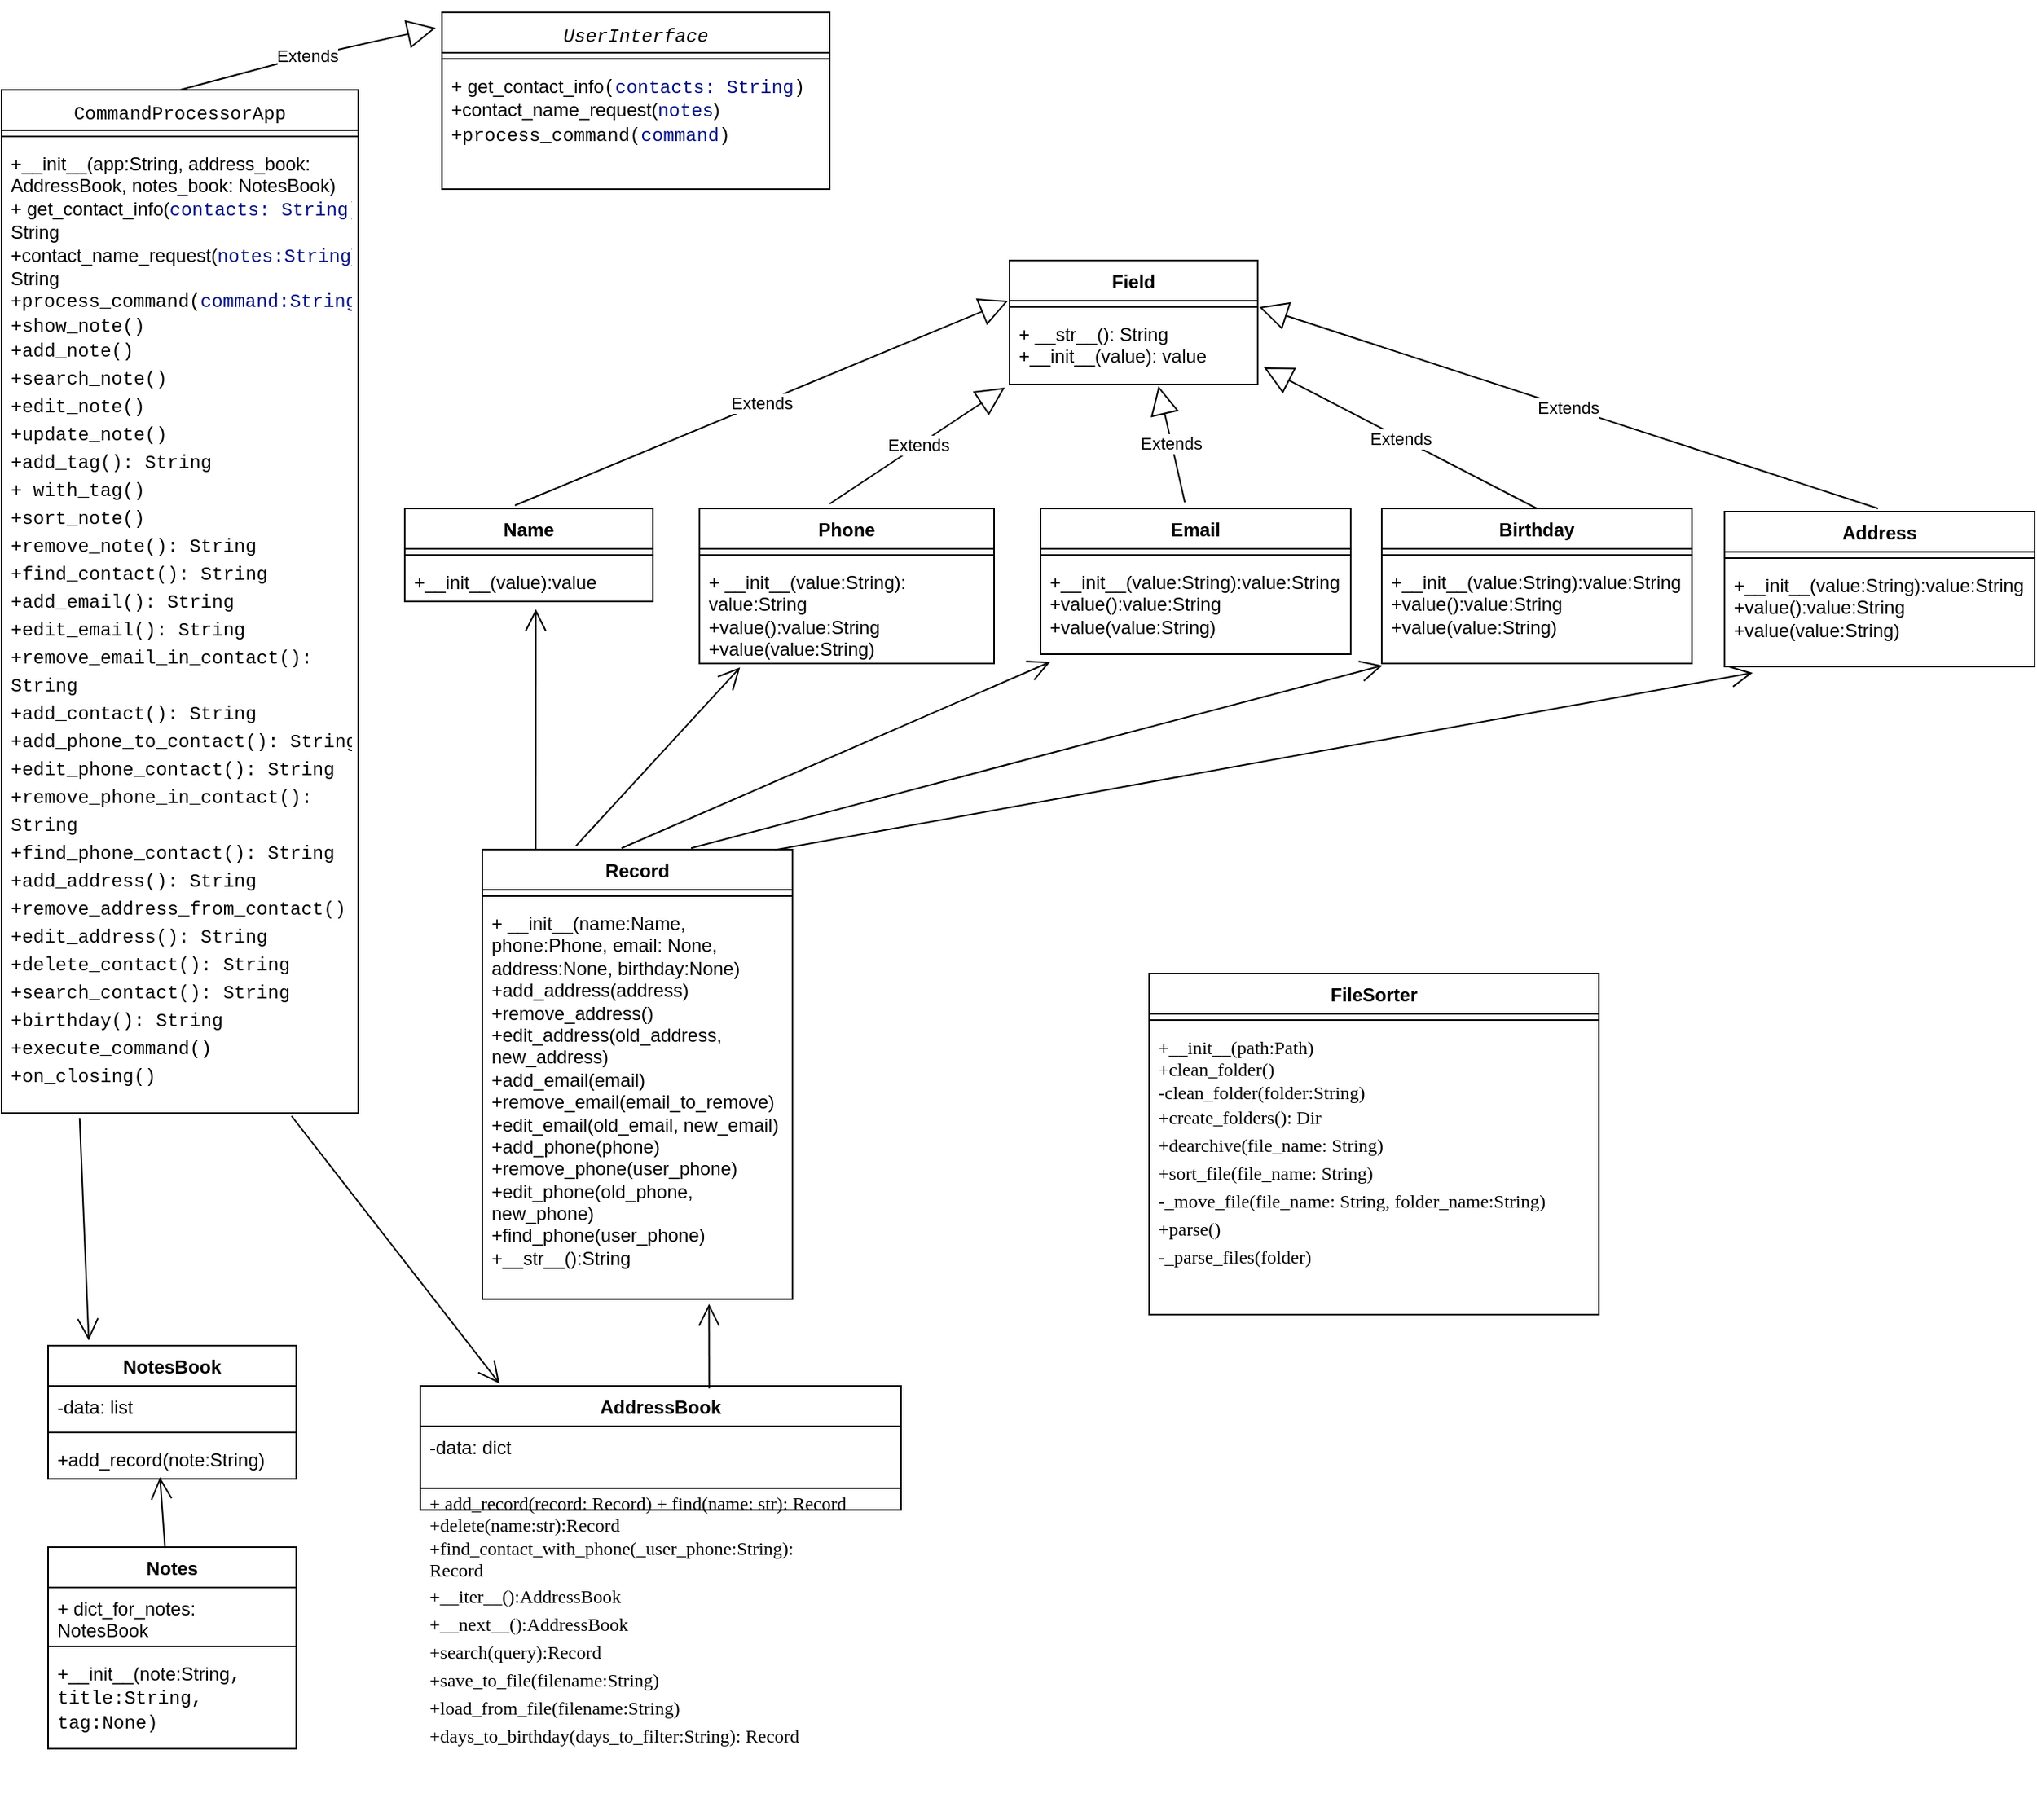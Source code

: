 <mxfile version="22.0.8" type="device">
  <diagram name="Страница — 1" id="DSC5auboE8x4wH4mGco6">
    <mxGraphModel dx="1487" dy="908" grid="1" gridSize="10" guides="1" tooltips="1" connect="1" arrows="1" fold="1" page="1" pageScale="1" pageWidth="827" pageHeight="1169" math="0" shadow="0">
      <root>
        <mxCell id="0" />
        <mxCell id="1" parent="0" />
        <mxCell id="z9wvdvK9RRz85Cf6ouh4-6" value="&lt;div style=&quot;font-weight: normal; text-align: start; background-color: rgb(255, 255, 255); font-family: Menlo, Monaco, &amp;quot;Courier New&amp;quot;, monospace; line-height: 18px;&quot;&gt;&lt;i&gt;UserInterface&lt;/i&gt;&lt;/div&gt;" style="swimlane;fontStyle=1;align=center;verticalAlign=top;childLayout=stackLayout;horizontal=1;startSize=26;horizontalStack=0;resizeParent=1;resizeParentMax=0;resizeLast=0;collapsible=1;marginBottom=0;whiteSpace=wrap;html=1;" vertex="1" parent="1">
          <mxGeometry x="334" y="240" width="250" height="114" as="geometry" />
        </mxCell>
        <mxCell id="z9wvdvK9RRz85Cf6ouh4-8" value="" style="line;strokeWidth=1;fillColor=none;align=left;verticalAlign=middle;spacingTop=-1;spacingLeft=3;spacingRight=3;rotatable=0;labelPosition=right;points=[];portConstraint=eastwest;strokeColor=inherit;" vertex="1" parent="z9wvdvK9RRz85Cf6ouh4-6">
          <mxGeometry y="26" width="250" height="8" as="geometry" />
        </mxCell>
        <mxCell id="z9wvdvK9RRz85Cf6ouh4-9" value="+&amp;nbsp;get_contact_info&lt;span style=&quot;font-family: Menlo, Monaco, &amp;quot;Courier New&amp;quot;, monospace; background-color: rgb(255, 255, 255);&quot;&gt;(&lt;/span&gt;&lt;span style=&quot;font-family: Menlo, Monaco, &amp;quot;Courier New&amp;quot;, monospace; background-color: rgb(255, 255, 255); color: rgb(0, 16, 128);&quot;&gt;contacts: String&lt;/span&gt;&lt;span style=&quot;font-family: Menlo, Monaco, &amp;quot;Courier New&amp;quot;, monospace; background-color: rgb(255, 255, 255);&quot;&gt;)&lt;/span&gt;&lt;br&gt;+contact_name_request(&lt;span style=&quot;font-family: Menlo, Monaco, &amp;quot;Courier New&amp;quot;, monospace; background-color: rgb(255, 255, 255); color: rgb(0, 16, 128);&quot;&gt;notes&lt;/span&gt;)&lt;br&gt;+&lt;span style=&quot;font-family: Menlo, Monaco, &amp;quot;Courier New&amp;quot;, monospace; background-color: rgb(255, 255, 255);&quot;&gt;process_command&lt;/span&gt;&lt;span style=&quot;font-family: Menlo, Monaco, &amp;quot;Courier New&amp;quot;, monospace; background-color: rgb(255, 255, 255);&quot;&gt;(&lt;/span&gt;&lt;span style=&quot;font-family: Menlo, Monaco, &amp;quot;Courier New&amp;quot;, monospace; background-color: rgb(255, 255, 255); color: rgb(0, 16, 128);&quot;&gt;command&lt;/span&gt;&lt;span style=&quot;font-family: Menlo, Monaco, &amp;quot;Courier New&amp;quot;, monospace; background-color: rgb(255, 255, 255);&quot;&gt;)&lt;/span&gt;" style="text;strokeColor=none;fillColor=none;align=left;verticalAlign=top;spacingLeft=4;spacingRight=4;overflow=hidden;rotatable=0;points=[[0,0.5],[1,0.5]];portConstraint=eastwest;whiteSpace=wrap;html=1;" vertex="1" parent="z9wvdvK9RRz85Cf6ouh4-6">
          <mxGeometry y="34" width="250" height="80" as="geometry" />
        </mxCell>
        <mxCell id="z9wvdvK9RRz85Cf6ouh4-10" value="&lt;div style=&quot;font-weight: normal; text-align: start; background-color: rgb(255, 255, 255); font-family: Menlo, Monaco, &amp;quot;Courier New&amp;quot;, monospace; line-height: 18px;&quot;&gt;CommandProcessorApp&lt;/div&gt;" style="swimlane;fontStyle=1;align=center;verticalAlign=top;childLayout=stackLayout;horizontal=1;startSize=26;horizontalStack=0;resizeParent=1;resizeParentMax=0;resizeLast=0;collapsible=1;marginBottom=0;whiteSpace=wrap;html=1;" vertex="1" parent="1">
          <mxGeometry x="50" y="290" width="230" height="660" as="geometry" />
        </mxCell>
        <mxCell id="z9wvdvK9RRz85Cf6ouh4-12" value="" style="line;strokeWidth=1;fillColor=none;align=left;verticalAlign=middle;spacingTop=-1;spacingLeft=3;spacingRight=3;rotatable=0;labelPosition=right;points=[];portConstraint=eastwest;strokeColor=inherit;" vertex="1" parent="z9wvdvK9RRz85Cf6ouh4-10">
          <mxGeometry y="26" width="230" height="8" as="geometry" />
        </mxCell>
        <mxCell id="z9wvdvK9RRz85Cf6ouh4-13" value="+__init__(app:String, address_book: AddressBook, notes_book: NotesBook)&lt;br&gt;+&amp;nbsp;get_contact_info(&lt;span style=&quot;border-color: var(--border-color); font-family: Menlo, Monaco, &amp;quot;Courier New&amp;quot;, monospace; background-color: rgb(255, 255, 255); color: rgb(0, 16, 128);&quot;&gt;contacts: String&lt;/span&gt;&lt;span style=&quot;border-color: var(--border-color); font-family: Menlo, Monaco, &amp;quot;Courier New&amp;quot;, monospace; background-color: rgb(255, 255, 255);&quot;&gt;)&lt;/span&gt;: String&lt;br style=&quot;border-color: var(--border-color);&quot;&gt;+contact_name_request(&lt;span style=&quot;border-color: var(--border-color); font-family: Menlo, Monaco, &amp;quot;Courier New&amp;quot;, monospace; background-color: rgb(255, 255, 255); color: rgb(0, 16, 128);&quot;&gt;notes:String&lt;/span&gt;): String&lt;br style=&quot;border-color: var(--border-color);&quot;&gt;+&lt;span style=&quot;border-color: var(--border-color); font-family: Menlo, Monaco, &amp;quot;Courier New&amp;quot;, monospace; background-color: rgb(255, 255, 255);&quot;&gt;process_command&lt;/span&gt;&lt;span style=&quot;border-color: var(--border-color); font-family: Menlo, Monaco, &amp;quot;Courier New&amp;quot;, monospace; background-color: rgb(255, 255, 255);&quot;&gt;(&lt;/span&gt;&lt;span style=&quot;border-color: var(--border-color); font-family: Menlo, Monaco, &amp;quot;Courier New&amp;quot;, monospace; background-color: rgb(255, 255, 255); color: rgb(0, 16, 128);&quot;&gt;command:String&lt;/span&gt;&lt;span style=&quot;border-color: var(--border-color); font-family: Menlo, Monaco, &amp;quot;Courier New&amp;quot;, monospace; background-color: rgb(255, 255, 255);&quot;&gt;)&lt;br&gt;+show_note&lt;span style=&quot;&quot;&gt;(&lt;/span&gt;&lt;span style=&quot;&quot;&gt;)&lt;/span&gt;&lt;span style=&quot;color: rgb(0, 128, 0);&quot;&gt;&lt;br&gt;&lt;/span&gt;&lt;div style=&quot;line-height: 18px;&quot;&gt;+add_note()&lt;br&gt;&lt;/div&gt;&lt;div style=&quot;line-height: 18px;&quot;&gt;+search_note&lt;span style=&quot;&quot;&gt;(&lt;/span&gt;&lt;span style=&quot;&quot;&gt;)&lt;/span&gt;&lt;br&gt;&lt;/div&gt;&lt;/span&gt;&lt;div style=&quot;background-color: rgb(255, 255, 255); font-family: Menlo, Monaco, &amp;quot;Courier New&amp;quot;, monospace; line-height: 18px;&quot;&gt;+edit_note()&lt;br&gt;&lt;div&gt;    +update_note()&lt;/div&gt;&lt;div&gt;+add_tag&lt;span style=&quot;&quot;&gt;(&lt;/span&gt;&lt;span style=&quot;&quot;&gt;)&lt;/span&gt;: String&lt;/div&gt;&lt;div style=&quot;line-height: 18px;&quot;&gt;&lt;div&gt;    + with_tag()&lt;/div&gt;&lt;div&gt;&lt;span style=&quot;caret-color: rgb(0, 0, 255);&quot;&gt;+&lt;/span&gt;sort_note()&lt;/div&gt;&lt;div&gt;+remove_note&lt;span style=&quot;&quot;&gt;(&lt;/span&gt;&lt;span style=&quot;&quot;&gt;)&lt;/span&gt;: String&lt;/div&gt;&lt;div style=&quot;line-height: 18px;&quot;&gt;&lt;div&gt;&lt;span style=&quot;caret-color: rgb(0, 0, 255);&quot;&gt;+&lt;/span&gt;find_contact(): String&lt;/div&gt;&lt;div&gt;+add_email(): String&lt;/div&gt;&lt;div&gt;+edit_email(): String&lt;/div&gt;&lt;div&gt;+remove_email_in_contact(): String&lt;/div&gt;&lt;div&gt;+add_contact(): String&lt;/div&gt;&lt;div&gt;+add_phone_to_contact(): String&lt;/div&gt;&lt;div&gt;&lt;span style=&quot;&quot;&gt;&lt;/span&gt;+edit_phone_contact(): String&lt;/div&gt;&lt;div&gt;+remove_phone_in_contact(): String&lt;/div&gt;&lt;div&gt;+find_phone_contact(): String&lt;/div&gt;&lt;div&gt;+add_address(): String&lt;/div&gt;&lt;div&gt;+remove_address_from_contact()&lt;/div&gt;&lt;div&gt;+edit_address(): String&lt;/div&gt;&lt;div&gt;+delete_contact(): String&lt;/div&gt;&lt;div&gt;+search_contact(): String&lt;/div&gt;&lt;div&gt;+birthday(): String&lt;/div&gt;&lt;div style=&quot;line-height: 18px;&quot;&gt;&lt;div&gt;+execute_command()&lt;/div&gt;&lt;div&gt;&lt;span style=&quot;caret-color: rgb(0, 0, 255);&quot;&gt;+&lt;/span&gt;on_closing()&lt;/div&gt;&lt;/div&gt;&lt;/div&gt;&lt;/div&gt;&lt;/div&gt;" style="text;strokeColor=none;fillColor=none;align=left;verticalAlign=top;spacingLeft=4;spacingRight=4;overflow=hidden;rotatable=0;points=[[0,0.5],[1,0.5]];portConstraint=eastwest;whiteSpace=wrap;html=1;" vertex="1" parent="z9wvdvK9RRz85Cf6ouh4-10">
          <mxGeometry y="34" width="230" height="626" as="geometry" />
        </mxCell>
        <mxCell id="z9wvdvK9RRz85Cf6ouh4-14" value="Extends" style="endArrow=block;endSize=16;endFill=0;html=1;rounded=0;exitX=0.5;exitY=0;exitDx=0;exitDy=0;" edge="1" parent="1" source="z9wvdvK9RRz85Cf6ouh4-10">
          <mxGeometry width="160" relative="1" as="geometry">
            <mxPoint x="160" y="270" as="sourcePoint" />
            <mxPoint x="330" y="250" as="targetPoint" />
            <Array as="points">
              <mxPoint x="240" y="270" />
            </Array>
          </mxGeometry>
        </mxCell>
        <mxCell id="z9wvdvK9RRz85Cf6ouh4-15" value="Field" style="swimlane;fontStyle=1;align=center;verticalAlign=top;childLayout=stackLayout;horizontal=1;startSize=26;horizontalStack=0;resizeParent=1;resizeParentMax=0;resizeLast=0;collapsible=1;marginBottom=0;whiteSpace=wrap;html=1;" vertex="1" parent="1">
          <mxGeometry x="700" y="400" width="160" height="80" as="geometry" />
        </mxCell>
        <mxCell id="z9wvdvK9RRz85Cf6ouh4-17" value="" style="line;strokeWidth=1;fillColor=none;align=left;verticalAlign=middle;spacingTop=-1;spacingLeft=3;spacingRight=3;rotatable=0;labelPosition=right;points=[];portConstraint=eastwest;strokeColor=inherit;" vertex="1" parent="z9wvdvK9RRz85Cf6ouh4-15">
          <mxGeometry y="26" width="160" height="8" as="geometry" />
        </mxCell>
        <mxCell id="z9wvdvK9RRz85Cf6ouh4-18" value="+ __str__(): String&lt;br&gt;+__init__(value): value" style="text;strokeColor=none;fillColor=none;align=left;verticalAlign=top;spacingLeft=4;spacingRight=4;overflow=hidden;rotatable=0;points=[[0,0.5],[1,0.5]];portConstraint=eastwest;whiteSpace=wrap;html=1;" vertex="1" parent="z9wvdvK9RRz85Cf6ouh4-15">
          <mxGeometry y="34" width="160" height="46" as="geometry" />
        </mxCell>
        <mxCell id="z9wvdvK9RRz85Cf6ouh4-19" value="Name" style="swimlane;fontStyle=1;align=center;verticalAlign=top;childLayout=stackLayout;horizontal=1;startSize=26;horizontalStack=0;resizeParent=1;resizeParentMax=0;resizeLast=0;collapsible=1;marginBottom=0;whiteSpace=wrap;html=1;" vertex="1" parent="1">
          <mxGeometry x="310" y="560" width="160" height="60" as="geometry" />
        </mxCell>
        <mxCell id="z9wvdvK9RRz85Cf6ouh4-21" value="" style="line;strokeWidth=1;fillColor=none;align=left;verticalAlign=middle;spacingTop=-1;spacingLeft=3;spacingRight=3;rotatable=0;labelPosition=right;points=[];portConstraint=eastwest;strokeColor=inherit;" vertex="1" parent="z9wvdvK9RRz85Cf6ouh4-19">
          <mxGeometry y="26" width="160" height="8" as="geometry" />
        </mxCell>
        <mxCell id="z9wvdvK9RRz85Cf6ouh4-22" value="+__init__(value):value" style="text;strokeColor=none;fillColor=none;align=left;verticalAlign=top;spacingLeft=4;spacingRight=4;overflow=hidden;rotatable=0;points=[[0,0.5],[1,0.5]];portConstraint=eastwest;whiteSpace=wrap;html=1;" vertex="1" parent="z9wvdvK9RRz85Cf6ouh4-19">
          <mxGeometry y="34" width="160" height="26" as="geometry" />
        </mxCell>
        <mxCell id="z9wvdvK9RRz85Cf6ouh4-23" value="Phone" style="swimlane;fontStyle=1;align=center;verticalAlign=top;childLayout=stackLayout;horizontal=1;startSize=26;horizontalStack=0;resizeParent=1;resizeParentMax=0;resizeLast=0;collapsible=1;marginBottom=0;whiteSpace=wrap;html=1;" vertex="1" parent="1">
          <mxGeometry x="500" y="560" width="190" height="100" as="geometry" />
        </mxCell>
        <mxCell id="z9wvdvK9RRz85Cf6ouh4-25" value="" style="line;strokeWidth=1;fillColor=none;align=left;verticalAlign=middle;spacingTop=-1;spacingLeft=3;spacingRight=3;rotatable=0;labelPosition=right;points=[];portConstraint=eastwest;strokeColor=inherit;" vertex="1" parent="z9wvdvK9RRz85Cf6ouh4-23">
          <mxGeometry y="26" width="190" height="8" as="geometry" />
        </mxCell>
        <mxCell id="z9wvdvK9RRz85Cf6ouh4-26" value="+ __init__(value:String): value:String&lt;br&gt;+value():value:String&lt;br&gt;+value(value:String)" style="text;strokeColor=none;fillColor=none;align=left;verticalAlign=top;spacingLeft=4;spacingRight=4;overflow=hidden;rotatable=0;points=[[0,0.5],[1,0.5]];portConstraint=eastwest;whiteSpace=wrap;html=1;" vertex="1" parent="z9wvdvK9RRz85Cf6ouh4-23">
          <mxGeometry y="34" width="190" height="66" as="geometry" />
        </mxCell>
        <mxCell id="z9wvdvK9RRz85Cf6ouh4-27" value="Email&lt;br&gt;" style="swimlane;fontStyle=1;align=center;verticalAlign=top;childLayout=stackLayout;horizontal=1;startSize=26;horizontalStack=0;resizeParent=1;resizeParentMax=0;resizeLast=0;collapsible=1;marginBottom=0;whiteSpace=wrap;html=1;" vertex="1" parent="1">
          <mxGeometry x="720" y="560" width="200" height="94" as="geometry" />
        </mxCell>
        <mxCell id="z9wvdvK9RRz85Cf6ouh4-29" value="" style="line;strokeWidth=1;fillColor=none;align=left;verticalAlign=middle;spacingTop=-1;spacingLeft=3;spacingRight=3;rotatable=0;labelPosition=right;points=[];portConstraint=eastwest;strokeColor=inherit;" vertex="1" parent="z9wvdvK9RRz85Cf6ouh4-27">
          <mxGeometry y="26" width="200" height="8" as="geometry" />
        </mxCell>
        <mxCell id="z9wvdvK9RRz85Cf6ouh4-30" value="+__init__(value:String):value:String&lt;br&gt;+value():value:String&lt;br&gt;+value(value:String)" style="text;strokeColor=none;fillColor=none;align=left;verticalAlign=top;spacingLeft=4;spacingRight=4;overflow=hidden;rotatable=0;points=[[0,0.5],[1,0.5]];portConstraint=eastwest;whiteSpace=wrap;html=1;" vertex="1" parent="z9wvdvK9RRz85Cf6ouh4-27">
          <mxGeometry y="34" width="200" height="60" as="geometry" />
        </mxCell>
        <mxCell id="z9wvdvK9RRz85Cf6ouh4-31" value="Birthday" style="swimlane;fontStyle=1;align=center;verticalAlign=top;childLayout=stackLayout;horizontal=1;startSize=26;horizontalStack=0;resizeParent=1;resizeParentMax=0;resizeLast=0;collapsible=1;marginBottom=0;whiteSpace=wrap;html=1;" vertex="1" parent="1">
          <mxGeometry x="940" y="560" width="200" height="100" as="geometry" />
        </mxCell>
        <mxCell id="z9wvdvK9RRz85Cf6ouh4-33" value="" style="line;strokeWidth=1;fillColor=none;align=left;verticalAlign=middle;spacingTop=-1;spacingLeft=3;spacingRight=3;rotatable=0;labelPosition=right;points=[];portConstraint=eastwest;strokeColor=inherit;" vertex="1" parent="z9wvdvK9RRz85Cf6ouh4-31">
          <mxGeometry y="26" width="200" height="8" as="geometry" />
        </mxCell>
        <mxCell id="z9wvdvK9RRz85Cf6ouh4-34" value="+__init__(value:String):value:String&lt;br style=&quot;border-color: var(--border-color);&quot;&gt;+value():value:String&lt;br style=&quot;border-color: var(--border-color);&quot;&gt;+value(value:String)" style="text;strokeColor=none;fillColor=none;align=left;verticalAlign=top;spacingLeft=4;spacingRight=4;overflow=hidden;rotatable=0;points=[[0,0.5],[1,0.5]];portConstraint=eastwest;whiteSpace=wrap;html=1;" vertex="1" parent="z9wvdvK9RRz85Cf6ouh4-31">
          <mxGeometry y="34" width="200" height="66" as="geometry" />
        </mxCell>
        <mxCell id="z9wvdvK9RRz85Cf6ouh4-35" value="Address" style="swimlane;fontStyle=1;align=center;verticalAlign=top;childLayout=stackLayout;horizontal=1;startSize=26;horizontalStack=0;resizeParent=1;resizeParentMax=0;resizeLast=0;collapsible=1;marginBottom=0;whiteSpace=wrap;html=1;" vertex="1" parent="1">
          <mxGeometry x="1161" y="562" width="200" height="100" as="geometry" />
        </mxCell>
        <mxCell id="z9wvdvK9RRz85Cf6ouh4-37" value="" style="line;strokeWidth=1;fillColor=none;align=left;verticalAlign=middle;spacingTop=-1;spacingLeft=3;spacingRight=3;rotatable=0;labelPosition=right;points=[];portConstraint=eastwest;strokeColor=inherit;" vertex="1" parent="z9wvdvK9RRz85Cf6ouh4-35">
          <mxGeometry y="26" width="200" height="8" as="geometry" />
        </mxCell>
        <mxCell id="z9wvdvK9RRz85Cf6ouh4-38" value="+__init__(value:String):value:String&lt;br style=&quot;border-color: var(--border-color);&quot;&gt;+value():value:String&lt;br style=&quot;border-color: var(--border-color);&quot;&gt;+value(value:String)" style="text;strokeColor=none;fillColor=none;align=left;verticalAlign=top;spacingLeft=4;spacingRight=4;overflow=hidden;rotatable=0;points=[[0,0.5],[1,0.5]];portConstraint=eastwest;whiteSpace=wrap;html=1;" vertex="1" parent="z9wvdvK9RRz85Cf6ouh4-35">
          <mxGeometry y="34" width="200" height="66" as="geometry" />
        </mxCell>
        <mxCell id="z9wvdvK9RRz85Cf6ouh4-39" value="Extends" style="endArrow=block;endSize=16;endFill=0;html=1;rounded=0;exitX=0.444;exitY=-0.033;exitDx=0;exitDy=0;exitPerimeter=0;entryX=-0.006;entryY=0;entryDx=0;entryDy=0;entryPerimeter=0;" edge="1" parent="1" source="z9wvdvK9RRz85Cf6ouh4-19" target="z9wvdvK9RRz85Cf6ouh4-17">
          <mxGeometry width="160" relative="1" as="geometry">
            <mxPoint x="379" y="550" as="sourcePoint" />
            <mxPoint x="539" y="550" as="targetPoint" />
          </mxGeometry>
        </mxCell>
        <mxCell id="z9wvdvK9RRz85Cf6ouh4-40" value="Extends" style="endArrow=block;endSize=16;endFill=0;html=1;rounded=0;exitX=0.442;exitY=-0.03;exitDx=0;exitDy=0;exitPerimeter=0;entryX=-0.019;entryY=1.043;entryDx=0;entryDy=0;entryPerimeter=0;" edge="1" parent="1" source="z9wvdvK9RRz85Cf6ouh4-23" target="z9wvdvK9RRz85Cf6ouh4-18">
          <mxGeometry width="160" relative="1" as="geometry">
            <mxPoint x="580" y="520" as="sourcePoint" />
            <mxPoint x="740" y="520" as="targetPoint" />
          </mxGeometry>
        </mxCell>
        <mxCell id="z9wvdvK9RRz85Cf6ouh4-41" value="Extends" style="endArrow=block;endSize=16;endFill=0;html=1;rounded=0;exitX=0.465;exitY=-0.043;exitDx=0;exitDy=0;exitPerimeter=0;entryX=0.6;entryY=1.022;entryDx=0;entryDy=0;entryPerimeter=0;" edge="1" parent="1" source="z9wvdvK9RRz85Cf6ouh4-27" target="z9wvdvK9RRz85Cf6ouh4-18">
          <mxGeometry width="160" relative="1" as="geometry">
            <mxPoint x="700" y="530" as="sourcePoint" />
            <mxPoint x="860" y="530" as="targetPoint" />
          </mxGeometry>
        </mxCell>
        <mxCell id="z9wvdvK9RRz85Cf6ouh4-42" value="Extends" style="endArrow=block;endSize=16;endFill=0;html=1;rounded=0;exitX=0.5;exitY=0;exitDx=0;exitDy=0;entryX=1.025;entryY=0.761;entryDx=0;entryDy=0;entryPerimeter=0;" edge="1" parent="1" source="z9wvdvK9RRz85Cf6ouh4-31" target="z9wvdvK9RRz85Cf6ouh4-18">
          <mxGeometry width="160" relative="1" as="geometry">
            <mxPoint x="940" y="520" as="sourcePoint" />
            <mxPoint x="1100" y="520" as="targetPoint" />
          </mxGeometry>
        </mxCell>
        <mxCell id="z9wvdvK9RRz85Cf6ouh4-43" value="Extends" style="endArrow=block;endSize=16;endFill=0;html=1;rounded=0;entryX=1.006;entryY=-0.087;entryDx=0;entryDy=0;entryPerimeter=0;" edge="1" parent="1" target="z9wvdvK9RRz85Cf6ouh4-18">
          <mxGeometry width="160" relative="1" as="geometry">
            <mxPoint x="1260" y="560" as="sourcePoint" />
            <mxPoint x="1290" y="490" as="targetPoint" />
          </mxGeometry>
        </mxCell>
        <mxCell id="z9wvdvK9RRz85Cf6ouh4-44" value="Record" style="swimlane;fontStyle=1;align=center;verticalAlign=top;childLayout=stackLayout;horizontal=1;startSize=26;horizontalStack=0;resizeParent=1;resizeParentMax=0;resizeLast=0;collapsible=1;marginBottom=0;whiteSpace=wrap;html=1;" vertex="1" parent="1">
          <mxGeometry x="360" y="780" width="200" height="290" as="geometry" />
        </mxCell>
        <mxCell id="z9wvdvK9RRz85Cf6ouh4-46" value="" style="line;strokeWidth=1;fillColor=none;align=left;verticalAlign=middle;spacingTop=-1;spacingLeft=3;spacingRight=3;rotatable=0;labelPosition=right;points=[];portConstraint=eastwest;strokeColor=inherit;" vertex="1" parent="z9wvdvK9RRz85Cf6ouh4-44">
          <mxGeometry y="26" width="200" height="8" as="geometry" />
        </mxCell>
        <mxCell id="z9wvdvK9RRz85Cf6ouh4-47" value="+ __init__(name:Name, phone:Phone, email: None, address:None, birthday:None)&lt;br&gt;+add_address(address)&lt;br&gt;+remove_address()&lt;br&gt;+edit_address(old_address, new_address)&lt;br&gt;+add_email(email)&lt;br&gt;+remove_email(email_to_remove)&lt;br&gt;+edit_email(old_email, new_email)&lt;br&gt;+add_phone(phone)&lt;br&gt;+remove_phone(user_phone)&lt;br&gt;+edit_phone(old_phone, new_phone)&lt;br&gt;+find_phone(user_phone)&lt;br&gt;+__str__():String&lt;br&gt;&lt;br&gt;" style="text;strokeColor=none;fillColor=none;align=left;verticalAlign=top;spacingLeft=4;spacingRight=4;overflow=hidden;rotatable=0;points=[[0,0.5],[1,0.5]];portConstraint=eastwest;whiteSpace=wrap;html=1;" vertex="1" parent="z9wvdvK9RRz85Cf6ouh4-44">
          <mxGeometry y="34" width="200" height="256" as="geometry" />
        </mxCell>
        <mxCell id="z9wvdvK9RRz85Cf6ouh4-48" value="AddressBook" style="swimlane;fontStyle=1;align=center;verticalAlign=top;childLayout=stackLayout;horizontal=1;startSize=26;horizontalStack=0;resizeParent=1;resizeParentMax=0;resizeLast=0;collapsible=1;marginBottom=0;whiteSpace=wrap;html=1;" vertex="1" parent="1">
          <mxGeometry x="320" y="1126" width="310" height="80" as="geometry" />
        </mxCell>
        <mxCell id="z9wvdvK9RRz85Cf6ouh4-49" value="-data: dict" style="text;strokeColor=none;fillColor=none;align=left;verticalAlign=top;spacingLeft=4;spacingRight=4;overflow=hidden;rotatable=0;points=[[0,0.5],[1,0.5]];portConstraint=eastwest;whiteSpace=wrap;html=1;" vertex="1" parent="z9wvdvK9RRz85Cf6ouh4-48">
          <mxGeometry y="26" width="310" height="26" as="geometry" />
        </mxCell>
        <mxCell id="z9wvdvK9RRz85Cf6ouh4-50" value="" style="line;strokeWidth=1;fillColor=none;align=left;verticalAlign=middle;spacingTop=-1;spacingLeft=3;spacingRight=3;rotatable=0;labelPosition=right;points=[];portConstraint=eastwest;strokeColor=inherit;" vertex="1" parent="z9wvdvK9RRz85Cf6ouh4-48">
          <mxGeometry y="52" width="310" height="28" as="geometry" />
        </mxCell>
        <mxCell id="z9wvdvK9RRz85Cf6ouh4-52" value="NotesBook" style="swimlane;fontStyle=1;align=center;verticalAlign=top;childLayout=stackLayout;horizontal=1;startSize=26;horizontalStack=0;resizeParent=1;resizeParentMax=0;resizeLast=0;collapsible=1;marginBottom=0;whiteSpace=wrap;html=1;" vertex="1" parent="1">
          <mxGeometry x="80" y="1100" width="160" height="86" as="geometry" />
        </mxCell>
        <mxCell id="z9wvdvK9RRz85Cf6ouh4-53" value="-data: list" style="text;strokeColor=none;fillColor=none;align=left;verticalAlign=top;spacingLeft=4;spacingRight=4;overflow=hidden;rotatable=0;points=[[0,0.5],[1,0.5]];portConstraint=eastwest;whiteSpace=wrap;html=1;" vertex="1" parent="z9wvdvK9RRz85Cf6ouh4-52">
          <mxGeometry y="26" width="160" height="26" as="geometry" />
        </mxCell>
        <mxCell id="z9wvdvK9RRz85Cf6ouh4-54" value="" style="line;strokeWidth=1;fillColor=none;align=left;verticalAlign=middle;spacingTop=-1;spacingLeft=3;spacingRight=3;rotatable=0;labelPosition=right;points=[];portConstraint=eastwest;strokeColor=inherit;" vertex="1" parent="z9wvdvK9RRz85Cf6ouh4-52">
          <mxGeometry y="52" width="160" height="8" as="geometry" />
        </mxCell>
        <mxCell id="z9wvdvK9RRz85Cf6ouh4-55" value="+add_record(note:String)" style="text;strokeColor=none;fillColor=none;align=left;verticalAlign=top;spacingLeft=4;spacingRight=4;overflow=hidden;rotatable=0;points=[[0,0.5],[1,0.5]];portConstraint=eastwest;whiteSpace=wrap;html=1;" vertex="1" parent="z9wvdvK9RRz85Cf6ouh4-52">
          <mxGeometry y="60" width="160" height="26" as="geometry" />
        </mxCell>
        <mxCell id="z9wvdvK9RRz85Cf6ouh4-56" value="Notes" style="swimlane;fontStyle=1;align=center;verticalAlign=top;childLayout=stackLayout;horizontal=1;startSize=26;horizontalStack=0;resizeParent=1;resizeParentMax=0;resizeLast=0;collapsible=1;marginBottom=0;whiteSpace=wrap;html=1;" vertex="1" parent="1">
          <mxGeometry x="80" y="1230" width="160" height="130" as="geometry" />
        </mxCell>
        <mxCell id="z9wvdvK9RRz85Cf6ouh4-57" value="+ dict_for_notes: NotesBook" style="text;strokeColor=none;fillColor=none;align=left;verticalAlign=top;spacingLeft=4;spacingRight=4;overflow=hidden;rotatable=0;points=[[0,0.5],[1,0.5]];portConstraint=eastwest;whiteSpace=wrap;html=1;" vertex="1" parent="z9wvdvK9RRz85Cf6ouh4-56">
          <mxGeometry y="26" width="160" height="34" as="geometry" />
        </mxCell>
        <mxCell id="z9wvdvK9RRz85Cf6ouh4-58" value="" style="line;strokeWidth=1;fillColor=none;align=left;verticalAlign=middle;spacingTop=-1;spacingLeft=3;spacingRight=3;rotatable=0;labelPosition=right;points=[];portConstraint=eastwest;strokeColor=inherit;" vertex="1" parent="z9wvdvK9RRz85Cf6ouh4-56">
          <mxGeometry y="60" width="160" height="8" as="geometry" />
        </mxCell>
        <mxCell id="z9wvdvK9RRz85Cf6ouh4-59" value="+__init__(note:String&lt;span style=&quot;font-family: Menlo, Monaco, &amp;quot;Courier New&amp;quot;, monospace; background-color: rgb(255, 255, 255);&quot;&gt;, &lt;/span&gt;&lt;span style=&quot;font-family: Menlo, Monaco, &amp;quot;Courier New&amp;quot;, monospace; background-color: rgb(255, 255, 255);&quot;&gt;title:String&lt;/span&gt;&lt;span style=&quot;font-family: Menlo, Monaco, &amp;quot;Courier New&amp;quot;, monospace; background-color: rgb(255, 255, 255);&quot;&gt;, &lt;/span&gt;&lt;span style=&quot;font-family: Menlo, Monaco, &amp;quot;Courier New&amp;quot;, monospace; background-color: rgb(255, 255, 255);&quot;&gt;tag:&lt;/span&gt;&lt;span style=&quot;font-family: Menlo, Monaco, &amp;quot;Courier New&amp;quot;, monospace; background-color: rgb(255, 255, 255);&quot;&gt;None)&lt;/span&gt;" style="text;strokeColor=none;fillColor=none;align=left;verticalAlign=top;spacingLeft=4;spacingRight=4;overflow=hidden;rotatable=0;points=[[0,0.5],[1,0.5]];portConstraint=eastwest;whiteSpace=wrap;html=1;" vertex="1" parent="z9wvdvK9RRz85Cf6ouh4-56">
          <mxGeometry y="68" width="160" height="62" as="geometry" />
        </mxCell>
        <mxCell id="z9wvdvK9RRz85Cf6ouh4-60" value="FileSorter" style="swimlane;fontStyle=1;align=center;verticalAlign=top;childLayout=stackLayout;horizontal=1;startSize=26;horizontalStack=0;resizeParent=1;resizeParentMax=0;resizeLast=0;collapsible=1;marginBottom=0;whiteSpace=wrap;html=1;" vertex="1" parent="1">
          <mxGeometry x="790" y="860" width="290" height="220" as="geometry" />
        </mxCell>
        <mxCell id="z9wvdvK9RRz85Cf6ouh4-62" value="" style="line;strokeWidth=1;fillColor=none;align=left;verticalAlign=middle;spacingTop=-1;spacingLeft=3;spacingRight=3;rotatable=0;labelPosition=right;points=[];portConstraint=eastwest;strokeColor=inherit;" vertex="1" parent="z9wvdvK9RRz85Cf6ouh4-60">
          <mxGeometry y="26" width="290" height="8" as="geometry" />
        </mxCell>
        <mxCell id="z9wvdvK9RRz85Cf6ouh4-63" value="&lt;font face=&quot;Verdana&quot;&gt;+__init__(path:Path)&lt;br&gt;+clean_folder()&lt;br&gt;-clean_folder(folder:String)&lt;br&gt;&lt;/font&gt;&lt;div style=&quot;background-color: rgb(255, 255, 255); line-height: 18px;&quot;&gt;&lt;div&gt;&lt;font face=&quot;Verdana&quot;&gt;+create_folders(): Dir&lt;br&gt;&lt;/font&gt;&lt;/div&gt;&lt;div&gt;&lt;font face=&quot;Verdana&quot;&gt;+dearchive(file_name: String)&lt;/font&gt;&lt;/div&gt;&lt;div&gt;&lt;font face=&quot;Verdana&quot;&gt;+sort_file(file_name: String)&lt;br&gt;&lt;/font&gt;&lt;/div&gt;&lt;div&gt;&lt;font face=&quot;Verdana&quot;&gt;-_move_file(file_name: String, folder_name:String)&lt;/font&gt;&lt;/div&gt;&lt;div&gt;&lt;font face=&quot;Verdana&quot;&gt;+parse&lt;span style=&quot;&quot;&gt;(&lt;/span&gt;&lt;span style=&quot;&quot;&gt;)&lt;/span&gt;&lt;/font&gt;&lt;/div&gt;&lt;div style=&quot;line-height: 18px;&quot;&gt;&lt;div&gt;&lt;font face=&quot;Verdana&quot;&gt;-_parse_files(folder)&lt;/font&gt;&lt;/div&gt;&lt;/div&gt;&lt;/div&gt;" style="text;strokeColor=none;fillColor=none;align=left;verticalAlign=top;spacingLeft=4;spacingRight=4;overflow=hidden;rotatable=0;points=[[0,0.5],[1,0.5]];portConstraint=eastwest;whiteSpace=wrap;html=1;" vertex="1" parent="z9wvdvK9RRz85Cf6ouh4-60">
          <mxGeometry y="34" width="290" height="186" as="geometry" />
        </mxCell>
        <mxCell id="z9wvdvK9RRz85Cf6ouh4-64" value="" style="endArrow=open;endFill=1;endSize=12;html=1;rounded=0;entryX=0.451;entryY=0.957;entryDx=0;entryDy=0;entryPerimeter=0;" edge="1" parent="1" source="z9wvdvK9RRz85Cf6ouh4-56" target="z9wvdvK9RRz85Cf6ouh4-55">
          <mxGeometry width="160" relative="1" as="geometry">
            <mxPoint x="470" y="1290" as="sourcePoint" />
            <mxPoint x="130" y="1210" as="targetPoint" />
          </mxGeometry>
        </mxCell>
        <mxCell id="z9wvdvK9RRz85Cf6ouh4-65" value="" style="endArrow=open;endFill=1;endSize=12;html=1;rounded=0;entryX=0.731;entryY=1.012;entryDx=0;entryDy=0;entryPerimeter=0;exitX=0.601;exitY=0.021;exitDx=0;exitDy=0;exitPerimeter=0;" edge="1" parent="1" source="z9wvdvK9RRz85Cf6ouh4-48" target="z9wvdvK9RRz85Cf6ouh4-47">
          <mxGeometry width="160" relative="1" as="geometry">
            <mxPoint x="610" y="900" as="sourcePoint" />
            <mxPoint x="630" y="940" as="targetPoint" />
          </mxGeometry>
        </mxCell>
        <mxCell id="z9wvdvK9RRz85Cf6ouh4-66" value="" style="endArrow=open;endFill=1;endSize=12;html=1;rounded=0;exitX=0.449;exitY=-0.003;exitDx=0;exitDy=0;exitPerimeter=0;entryX=0.031;entryY=1.083;entryDx=0;entryDy=0;entryPerimeter=0;" edge="1" parent="1" source="z9wvdvK9RRz85Cf6ouh4-44" target="z9wvdvK9RRz85Cf6ouh4-30">
          <mxGeometry width="160" relative="1" as="geometry">
            <mxPoint x="770" y="730" as="sourcePoint" />
            <mxPoint x="600" y="690" as="targetPoint" />
          </mxGeometry>
        </mxCell>
        <mxCell id="z9wvdvK9RRz85Cf6ouh4-67" value="" style="endArrow=open;endFill=1;endSize=12;html=1;rounded=0;exitX=0.302;exitY=-0.008;exitDx=0;exitDy=0;exitPerimeter=0;entryX=0.138;entryY=1.038;entryDx=0;entryDy=0;entryPerimeter=0;" edge="1" parent="1" source="z9wvdvK9RRz85Cf6ouh4-44" target="z9wvdvK9RRz85Cf6ouh4-26">
          <mxGeometry width="160" relative="1" as="geometry">
            <mxPoint x="770" y="730" as="sourcePoint" />
            <mxPoint x="540" y="670" as="targetPoint" />
          </mxGeometry>
        </mxCell>
        <mxCell id="z9wvdvK9RRz85Cf6ouh4-68" value="" style="endArrow=open;endFill=1;endSize=12;html=1;rounded=0;entryX=0.528;entryY=1.188;entryDx=0;entryDy=0;entryPerimeter=0;exitX=0.172;exitY=0;exitDx=0;exitDy=0;exitPerimeter=0;" edge="1" parent="1" source="z9wvdvK9RRz85Cf6ouh4-44" target="z9wvdvK9RRz85Cf6ouh4-22">
          <mxGeometry width="160" relative="1" as="geometry">
            <mxPoint x="394" y="770" as="sourcePoint" />
            <mxPoint x="720" y="710" as="targetPoint" />
          </mxGeometry>
        </mxCell>
        <mxCell id="z9wvdvK9RRz85Cf6ouh4-69" value="" style="endArrow=open;endFill=1;endSize=12;html=1;rounded=0;exitX=0.943;exitY=0.001;exitDx=0;exitDy=0;exitPerimeter=0;entryX=0.091;entryY=1.061;entryDx=0;entryDy=0;entryPerimeter=0;" edge="1" parent="1" source="z9wvdvK9RRz85Cf6ouh4-44" target="z9wvdvK9RRz85Cf6ouh4-38">
          <mxGeometry width="160" relative="1" as="geometry">
            <mxPoint x="770" y="830" as="sourcePoint" />
            <mxPoint x="830" y="750" as="targetPoint" />
          </mxGeometry>
        </mxCell>
        <mxCell id="z9wvdvK9RRz85Cf6ouh4-70" value="" style="endArrow=open;endFill=1;endSize=12;html=1;rounded=0;exitX=0.673;exitY=-0.003;exitDx=0;exitDy=0;exitPerimeter=0;entryX=0.002;entryY=1.02;entryDx=0;entryDy=0;entryPerimeter=0;" edge="1" parent="1" source="z9wvdvK9RRz85Cf6ouh4-44" target="z9wvdvK9RRz85Cf6ouh4-34">
          <mxGeometry width="160" relative="1" as="geometry">
            <mxPoint x="770" y="830" as="sourcePoint" />
            <mxPoint x="720" y="700" as="targetPoint" />
          </mxGeometry>
        </mxCell>
        <mxCell id="z9wvdvK9RRz85Cf6ouh4-72" value="" style="endArrow=open;endFill=1;endSize=12;html=1;rounded=0;exitX=0.219;exitY=1.005;exitDx=0;exitDy=0;exitPerimeter=0;entryX=0.164;entryY=-0.039;entryDx=0;entryDy=0;entryPerimeter=0;" edge="1" parent="1" source="z9wvdvK9RRz85Cf6ouh4-13" target="z9wvdvK9RRz85Cf6ouh4-52">
          <mxGeometry width="160" relative="1" as="geometry">
            <mxPoint x="130" y="1186" as="sourcePoint" />
            <mxPoint x="150" y="1060" as="targetPoint" />
          </mxGeometry>
        </mxCell>
        <mxCell id="z9wvdvK9RRz85Cf6ouh4-51" value="&lt;font face=&quot;Verdana&quot;&gt;+ add_record(record: Record)     + find(name: str): Record &lt;br&gt;+delete(name:str):Record&lt;br&gt;+find_contact_with_phone&lt;span style=&quot;background-color: rgb(255, 255, 255);&quot;&gt;(_user_&lt;/span&gt;phone:String&lt;span style=&quot;background-color: rgb(255, 255, 255);&quot;&gt;):&lt;br&gt;Record&lt;br&gt;&lt;/span&gt;&lt;/font&gt;&lt;div style=&quot;background-color: rgb(255, 255, 255); line-height: 18px;&quot;&gt;&lt;div&gt;&lt;font face=&quot;Verdana&quot;&gt;&lt;span style=&quot;caret-color: rgb(0, 0, 255);&quot;&gt;+&lt;/span&gt;__iter__():&lt;span style=&quot;caret-color: rgb(0, 16, 128);&quot;&gt;AddressBook&lt;/span&gt;&lt;/font&gt;&lt;/div&gt;&lt;div&gt;&lt;font face=&quot;Verdana&quot;&gt;&lt;span style=&quot;caret-color: rgb(0, 0, 255);&quot;&gt;+&lt;/span&gt;__next__():AddressBook&lt;/font&gt;&lt;/div&gt;&lt;div&gt;&lt;font face=&quot;Verdana&quot;&gt;+search&lt;span style=&quot;&quot;&gt;(&lt;/span&gt;query&lt;span style=&quot;&quot;&gt;):Record&lt;/span&gt;&lt;/font&gt;&lt;/div&gt;&lt;div style=&quot;line-height: 18px;&quot;&gt;&lt;div&gt;&lt;font face=&quot;Verdana&quot;&gt;+save_to_file(filename:String)&lt;br&gt;&lt;/font&gt;&lt;/div&gt;&lt;div&gt;&lt;font face=&quot;Verdana&quot;&gt;+load_from_file(filename:String)&lt;br&gt;&lt;/font&gt;&lt;/div&gt;&lt;div&gt;&lt;font face=&quot;Verdana&quot;&gt;+days_to_birthday&lt;span style=&quot;&quot;&gt;(&lt;/span&gt;days_to_filter:String&lt;span style=&quot;&quot;&gt;): Record&lt;/span&gt;&lt;/font&gt;&lt;/div&gt;&lt;/div&gt;&lt;/div&gt;" style="text;strokeColor=none;fillColor=none;align=left;verticalAlign=top;spacingLeft=4;spacingRight=4;overflow=hidden;rotatable=0;points=[[0,0.5],[1,0.5]];portConstraint=eastwest;whiteSpace=wrap;html=1;strokeWidth=2;" vertex="1" parent="1">
          <mxGeometry x="320" y="1188" width="310" height="214" as="geometry" />
        </mxCell>
        <mxCell id="z9wvdvK9RRz85Cf6ouh4-73" value="" style="endArrow=open;endFill=1;endSize=12;html=1;rounded=0;entryX=0.165;entryY=-0.019;entryDx=0;entryDy=0;entryPerimeter=0;exitX=0.813;exitY=1.003;exitDx=0;exitDy=0;exitPerimeter=0;" edge="1" parent="1" source="z9wvdvK9RRz85Cf6ouh4-13" target="z9wvdvK9RRz85Cf6ouh4-48">
          <mxGeometry width="160" relative="1" as="geometry">
            <mxPoint x="230" y="1000" as="sourcePoint" />
            <mxPoint x="510" y="1180" as="targetPoint" />
          </mxGeometry>
        </mxCell>
      </root>
    </mxGraphModel>
  </diagram>
</mxfile>

